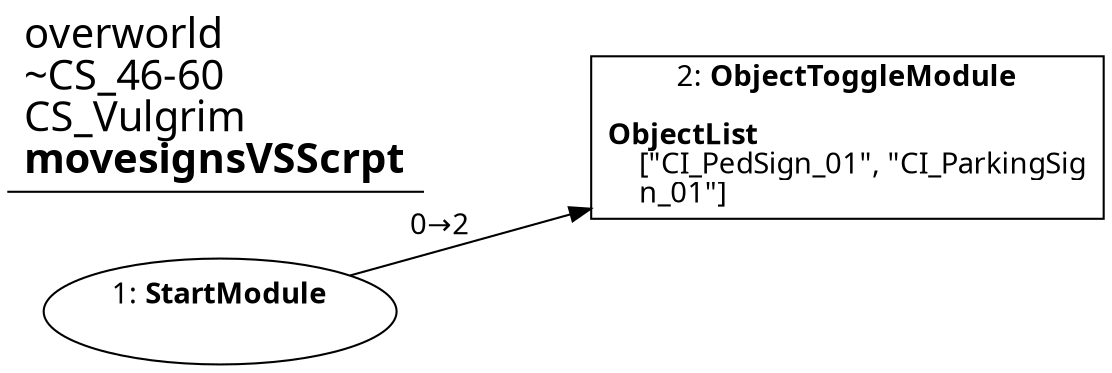 digraph {
    layout = fdp;
    overlap = prism;
    sep = "+16";
    splines = spline;

    node [ shape = box ];

    graph [ fontname = "Segoe UI" ];
    node [ fontname = "Segoe UI" ];
    edge [ fontname = "Segoe UI" ];

    1 [ label = <1: <b>StartModule</b><br/><br/>> ];
    1 [ shape = oval ]
    1 [ pos = "0.07300001,-0.263!" ];
    1 -> 2 [ label = "0→2" ];

    2 [ label = <2: <b>ObjectToggleModule</b><br/><br/><b>ObjectList</b><br align="left"/>    [&quot;CI_PedSign_01&quot;, &quot;CI_ParkingSig<br align="left"/>    n_01&quot;]<br align="left"/>> ];
    2 [ pos = "0.28,-0.21700001!" ];

    title [ pos = "0.072000004,-0.216!" ];
    title [ shape = underline ];
    title [ label = <<font point-size="20">overworld<br align="left"/>~CS_46-60<br align="left"/>CS_Vulgrim<br align="left"/><b>movesignsVSScrpt</b><br align="left"/></font>> ];
}
